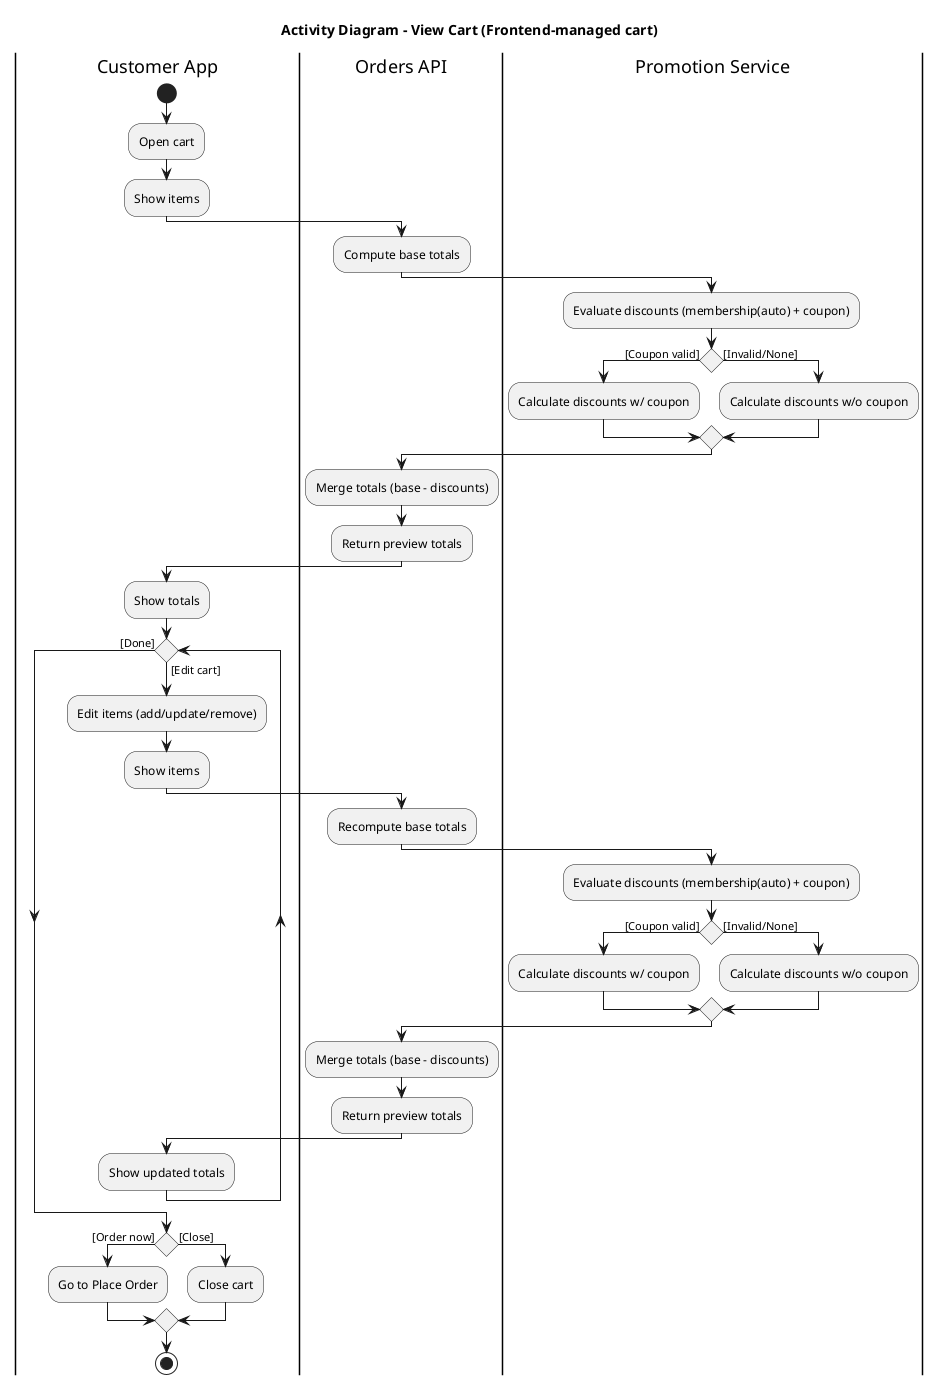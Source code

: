 @startuml Activity_View_Cart_FE
title Activity Diagram - View Cart (Frontend-managed cart)

|Customer App|
start
:Open cart;
:Show items;

|Orders API|
:Compute base totals;

|Promotion Service|
:Evaluate discounts (membership(auto) + coupon);
if () then ([Coupon valid])
  :Calculate discounts w/ coupon;
else ([Invalid/None])
  :Calculate discounts w/o coupon;
endif

|Orders API|
:Merge totals (base - discounts);
:Return preview totals;

|Customer App|
:Show totals;

while () is ([Edit cart])
  :Edit items (add/update/remove);
  :Show items;

  |Orders API|
  :Recompute base totals;

  |Promotion Service|
  :Evaluate discounts (membership(auto) + coupon);
  if () then ([Coupon valid])
    :Calculate discounts w/ coupon;
  else ([Invalid/None])
    :Calculate discounts w/o coupon;
  endif

  |Orders API|
  :Merge totals (base - discounts);
  :Return preview totals;

  |Customer App|
  :Show updated totals;
endwhile ([Done])

if () then ([Order now])
  :Go to Place Order;
else ([Close])
  :Close cart;
endif
stop
@enduml

